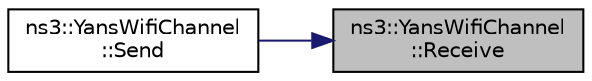 digraph "ns3::YansWifiChannel::Receive"
{
 // LATEX_PDF_SIZE
  edge [fontname="Helvetica",fontsize="10",labelfontname="Helvetica",labelfontsize="10"];
  node [fontname="Helvetica",fontsize="10",shape=record];
  rankdir="RL";
  Node1 [label="ns3::YansWifiChannel\l::Receive",height=0.2,width=0.4,color="black", fillcolor="grey75", style="filled", fontcolor="black",tooltip="This method is scheduled by Send for each associated YansWifiPhy."];
  Node1 -> Node2 [dir="back",color="midnightblue",fontsize="10",style="solid",fontname="Helvetica"];
  Node2 [label="ns3::YansWifiChannel\l::Send",height=0.2,width=0.4,color="black", fillcolor="white", style="filled",URL="$classns3_1_1_yans_wifi_channel.html#a5e0c886d0ca17defddafe6edcc2288ea",tooltip=" "];
}
